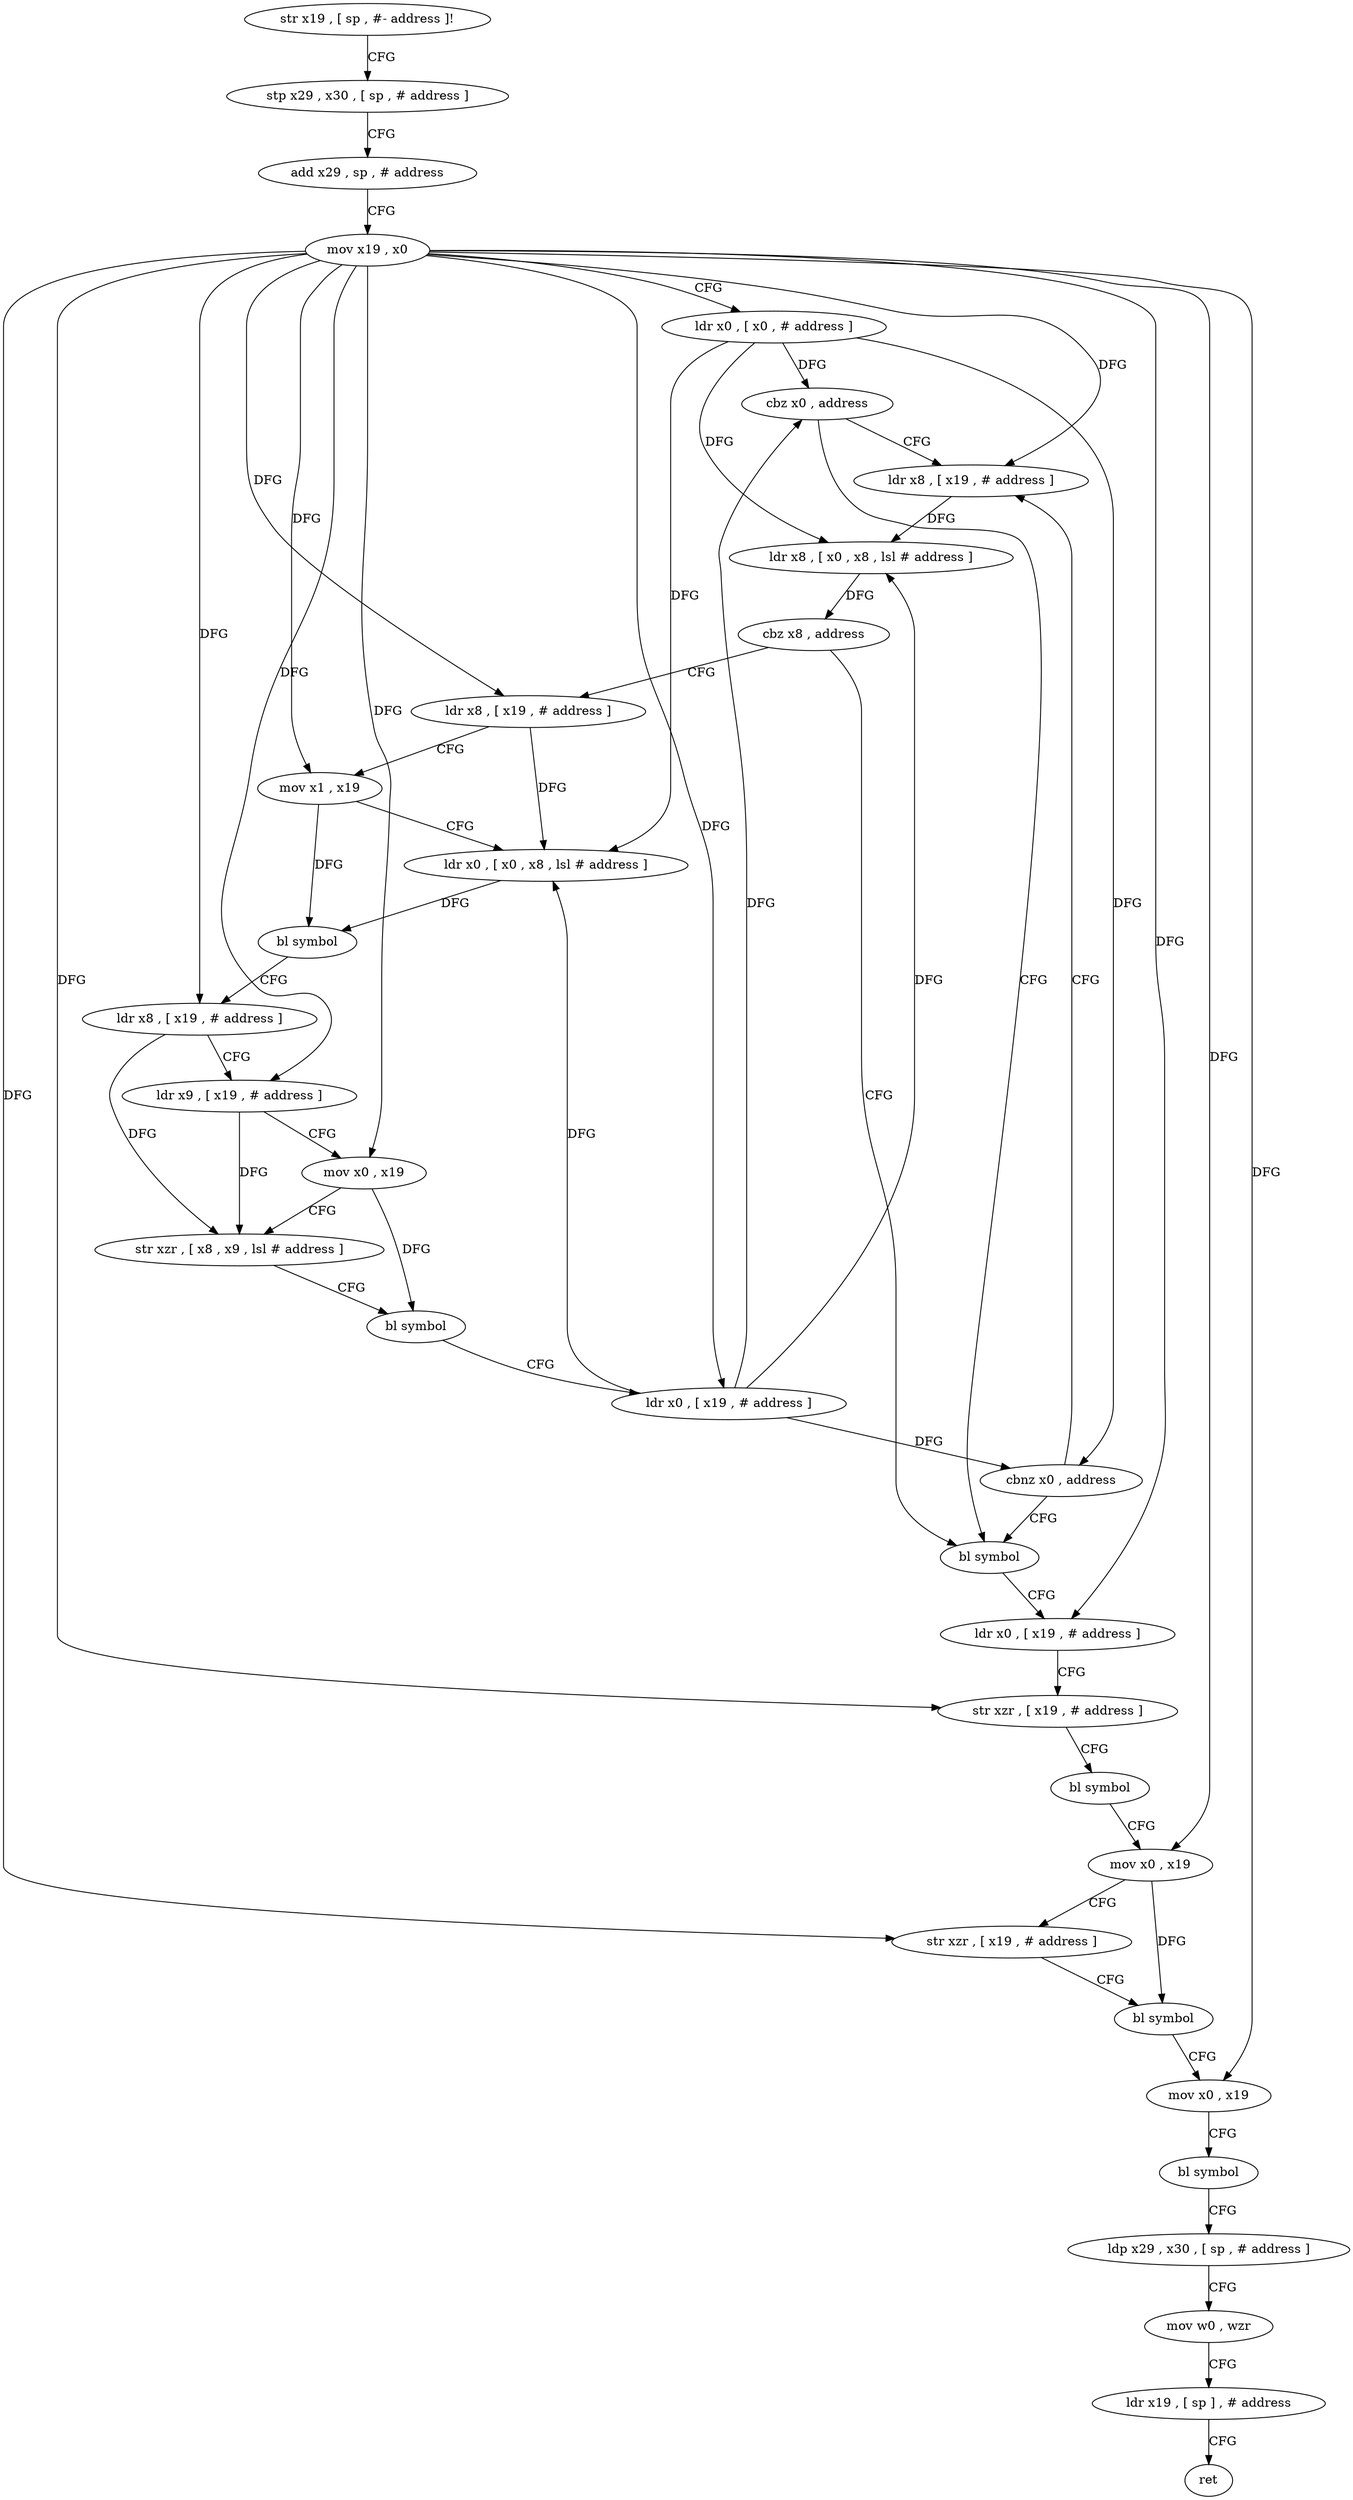 digraph "func" {
"118144" [label = "str x19 , [ sp , #- address ]!" ]
"118148" [label = "stp x29 , x30 , [ sp , # address ]" ]
"118152" [label = "add x29 , sp , # address" ]
"118156" [label = "mov x19 , x0" ]
"118160" [label = "ldr x0 , [ x0 , # address ]" ]
"118164" [label = "cbz x0 , address" ]
"118224" [label = "bl symbol" ]
"118168" [label = "ldr x8 , [ x19 , # address ]" ]
"118228" [label = "ldr x0 , [ x19 , # address ]" ]
"118232" [label = "str xzr , [ x19 , # address ]" ]
"118236" [label = "bl symbol" ]
"118240" [label = "mov x0 , x19" ]
"118244" [label = "str xzr , [ x19 , # address ]" ]
"118248" [label = "bl symbol" ]
"118252" [label = "mov x0 , x19" ]
"118256" [label = "bl symbol" ]
"118260" [label = "ldp x29 , x30 , [ sp , # address ]" ]
"118264" [label = "mov w0 , wzr" ]
"118268" [label = "ldr x19 , [ sp ] , # address" ]
"118272" [label = "ret" ]
"118172" [label = "ldr x8 , [ x0 , x8 , lsl # address ]" ]
"118176" [label = "cbz x8 , address" ]
"118180" [label = "ldr x8 , [ x19 , # address ]" ]
"118184" [label = "mov x1 , x19" ]
"118188" [label = "ldr x0 , [ x0 , x8 , lsl # address ]" ]
"118192" [label = "bl symbol" ]
"118196" [label = "ldr x8 , [ x19 , # address ]" ]
"118200" [label = "ldr x9 , [ x19 , # address ]" ]
"118204" [label = "mov x0 , x19" ]
"118208" [label = "str xzr , [ x8 , x9 , lsl # address ]" ]
"118212" [label = "bl symbol" ]
"118216" [label = "ldr x0 , [ x19 , # address ]" ]
"118220" [label = "cbnz x0 , address" ]
"118144" -> "118148" [ label = "CFG" ]
"118148" -> "118152" [ label = "CFG" ]
"118152" -> "118156" [ label = "CFG" ]
"118156" -> "118160" [ label = "CFG" ]
"118156" -> "118228" [ label = "DFG" ]
"118156" -> "118232" [ label = "DFG" ]
"118156" -> "118240" [ label = "DFG" ]
"118156" -> "118244" [ label = "DFG" ]
"118156" -> "118252" [ label = "DFG" ]
"118156" -> "118168" [ label = "DFG" ]
"118156" -> "118180" [ label = "DFG" ]
"118156" -> "118184" [ label = "DFG" ]
"118156" -> "118196" [ label = "DFG" ]
"118156" -> "118200" [ label = "DFG" ]
"118156" -> "118204" [ label = "DFG" ]
"118156" -> "118216" [ label = "DFG" ]
"118160" -> "118164" [ label = "DFG" ]
"118160" -> "118172" [ label = "DFG" ]
"118160" -> "118188" [ label = "DFG" ]
"118160" -> "118220" [ label = "DFG" ]
"118164" -> "118224" [ label = "CFG" ]
"118164" -> "118168" [ label = "CFG" ]
"118224" -> "118228" [ label = "CFG" ]
"118168" -> "118172" [ label = "DFG" ]
"118228" -> "118232" [ label = "CFG" ]
"118232" -> "118236" [ label = "CFG" ]
"118236" -> "118240" [ label = "CFG" ]
"118240" -> "118244" [ label = "CFG" ]
"118240" -> "118248" [ label = "DFG" ]
"118244" -> "118248" [ label = "CFG" ]
"118248" -> "118252" [ label = "CFG" ]
"118252" -> "118256" [ label = "CFG" ]
"118256" -> "118260" [ label = "CFG" ]
"118260" -> "118264" [ label = "CFG" ]
"118264" -> "118268" [ label = "CFG" ]
"118268" -> "118272" [ label = "CFG" ]
"118172" -> "118176" [ label = "DFG" ]
"118176" -> "118224" [ label = "CFG" ]
"118176" -> "118180" [ label = "CFG" ]
"118180" -> "118184" [ label = "CFG" ]
"118180" -> "118188" [ label = "DFG" ]
"118184" -> "118188" [ label = "CFG" ]
"118184" -> "118192" [ label = "DFG" ]
"118188" -> "118192" [ label = "DFG" ]
"118192" -> "118196" [ label = "CFG" ]
"118196" -> "118200" [ label = "CFG" ]
"118196" -> "118208" [ label = "DFG" ]
"118200" -> "118204" [ label = "CFG" ]
"118200" -> "118208" [ label = "DFG" ]
"118204" -> "118208" [ label = "CFG" ]
"118204" -> "118212" [ label = "DFG" ]
"118208" -> "118212" [ label = "CFG" ]
"118212" -> "118216" [ label = "CFG" ]
"118216" -> "118220" [ label = "DFG" ]
"118216" -> "118164" [ label = "DFG" ]
"118216" -> "118172" [ label = "DFG" ]
"118216" -> "118188" [ label = "DFG" ]
"118220" -> "118168" [ label = "CFG" ]
"118220" -> "118224" [ label = "CFG" ]
}
